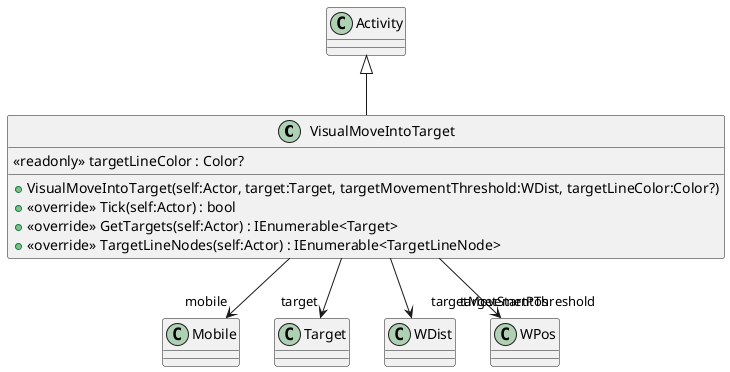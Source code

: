 @startuml
class VisualMoveIntoTarget {
    <<readonly>> targetLineColor : Color?
    + VisualMoveIntoTarget(self:Actor, target:Target, targetMovementThreshold:WDist, targetLineColor:Color?)
    + <<override>> Tick(self:Actor) : bool
    + <<override>> GetTargets(self:Actor) : IEnumerable<Target>
    + <<override>> TargetLineNodes(self:Actor) : IEnumerable<TargetLineNode>
}
Activity <|-- VisualMoveIntoTarget
VisualMoveIntoTarget --> "mobile" Mobile
VisualMoveIntoTarget --> "target" Target
VisualMoveIntoTarget --> "targetMovementThreshold" WDist
VisualMoveIntoTarget --> "targetStartPos" WPos
@enduml
